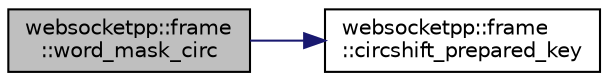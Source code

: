 digraph "websocketpp::frame::word_mask_circ"
{
  edge [fontname="Helvetica",fontsize="10",labelfontname="Helvetica",labelfontsize="10"];
  node [fontname="Helvetica",fontsize="10",shape=record];
  rankdir="LR";
  Node124 [label="websocketpp::frame\l::word_mask_circ",height=0.2,width=0.4,color="black", fillcolor="grey75", style="filled", fontcolor="black"];
  Node124 -> Node125 [color="midnightblue",fontsize="10",style="solid"];
  Node125 [label="websocketpp::frame\l::circshift_prepared_key",height=0.2,width=0.4,color="black", fillcolor="white", style="filled",URL="$namespacewebsocketpp_1_1frame.html#a76bf120d54d47d760eb8bd803572b004",tooltip="circularly shifts the supplied prepared masking key by offset bytes "];
}
